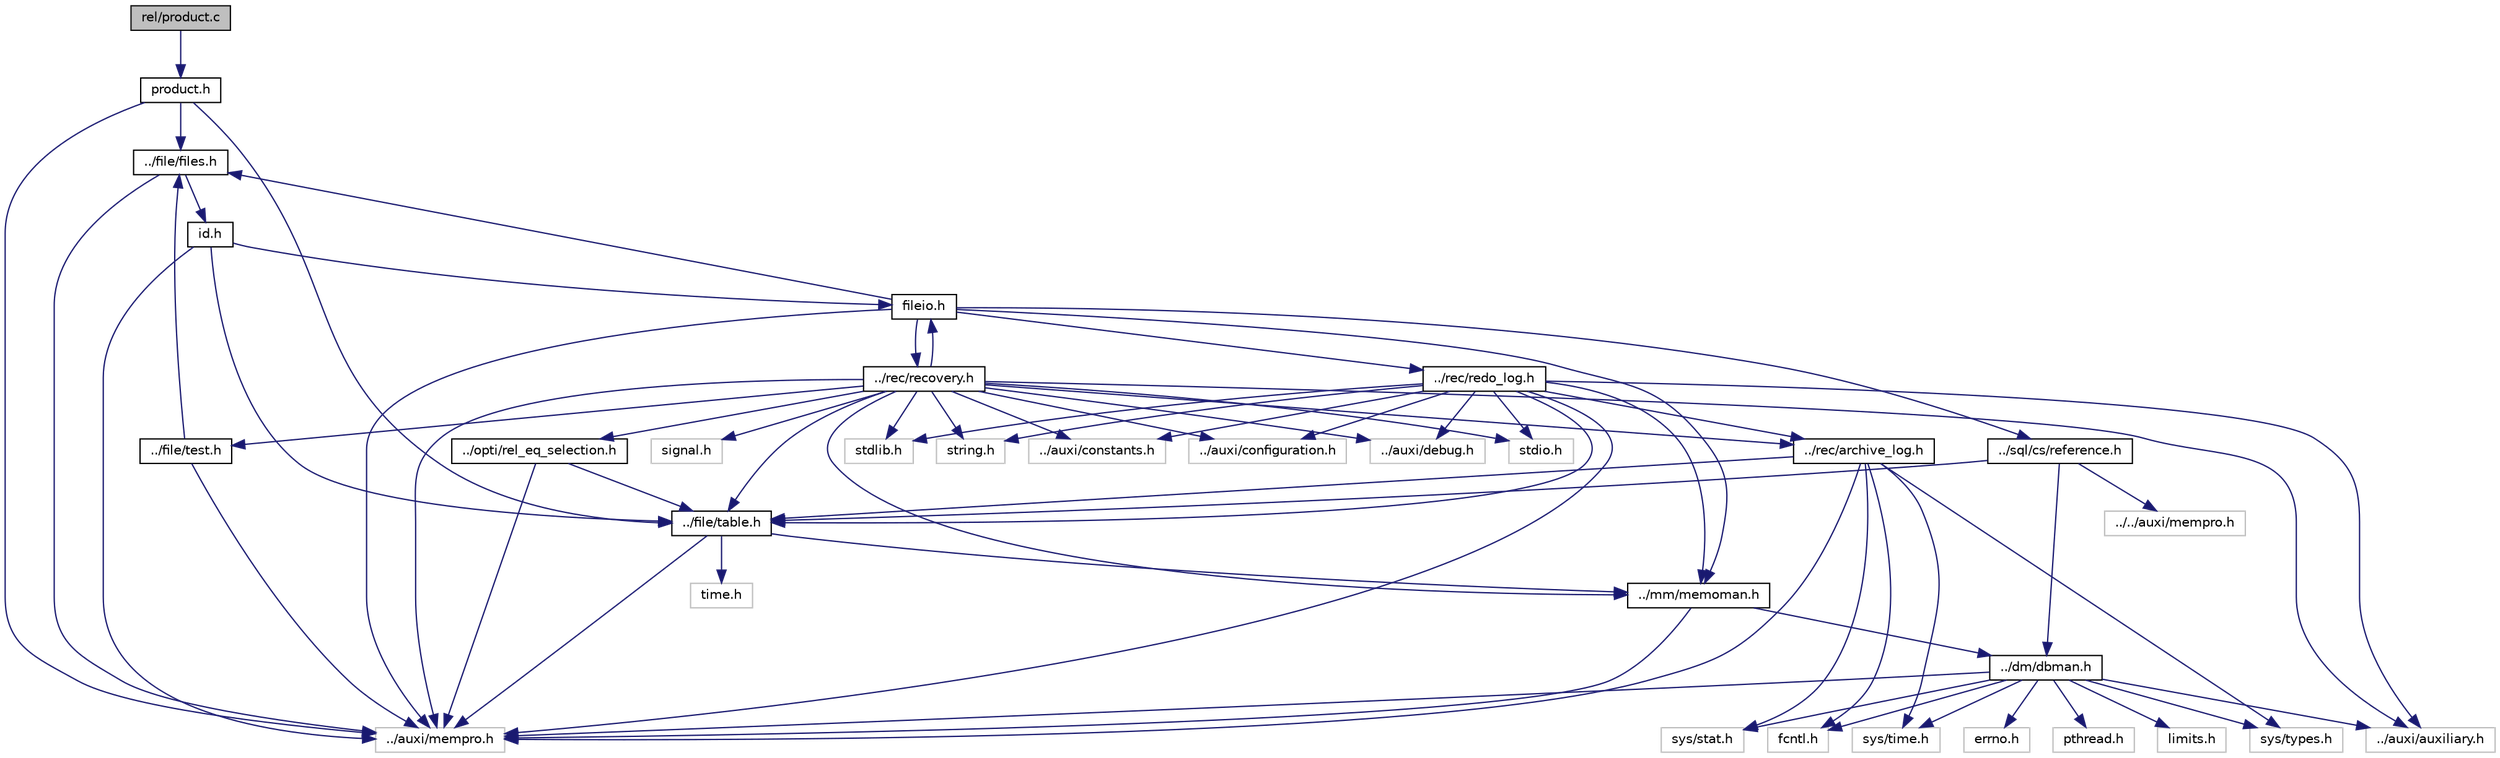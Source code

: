 digraph "rel/product.c"
{
  bgcolor="transparent";
  edge [fontname="Helvetica",fontsize="10",labelfontname="Helvetica",labelfontsize="10"];
  node [fontname="Helvetica",fontsize="10",shape=record];
  Node1 [label="rel/product.c",height=0.2,width=0.4,color="black", fillcolor="grey75", style="filled" fontcolor="black"];
  Node1 -> Node2 [color="midnightblue",fontsize="10",style="solid"];
  Node2 [label="product.h",height=0.2,width=0.4,color="black",URL="$product_8h.html"];
  Node2 -> Node3 [color="midnightblue",fontsize="10",style="solid"];
  Node3 [label="../file/table.h",height=0.2,width=0.4,color="black",URL="$table_8h.html"];
  Node3 -> Node4 [color="midnightblue",fontsize="10",style="solid"];
  Node4 [label="../mm/memoman.h",height=0.2,width=0.4,color="black",URL="$memoman_8h.html"];
  Node4 -> Node5 [color="midnightblue",fontsize="10",style="solid"];
  Node5 [label="../dm/dbman.h",height=0.2,width=0.4,color="black",URL="$dbman_8h.html"];
  Node5 -> Node6 [color="midnightblue",fontsize="10",style="solid"];
  Node6 [label="../auxi/auxiliary.h",height=0.2,width=0.4,color="grey75"];
  Node5 -> Node7 [color="midnightblue",fontsize="10",style="solid"];
  Node7 [label="errno.h",height=0.2,width=0.4,color="grey75"];
  Node5 -> Node8 [color="midnightblue",fontsize="10",style="solid"];
  Node8 [label="pthread.h",height=0.2,width=0.4,color="grey75"];
  Node5 -> Node9 [color="midnightblue",fontsize="10",style="solid"];
  Node9 [label="sys/time.h",height=0.2,width=0.4,color="grey75"];
  Node5 -> Node10 [color="midnightblue",fontsize="10",style="solid"];
  Node10 [label="sys/types.h",height=0.2,width=0.4,color="grey75"];
  Node5 -> Node11 [color="midnightblue",fontsize="10",style="solid"];
  Node11 [label="sys/stat.h",height=0.2,width=0.4,color="grey75"];
  Node5 -> Node12 [color="midnightblue",fontsize="10",style="solid"];
  Node12 [label="fcntl.h",height=0.2,width=0.4,color="grey75"];
  Node5 -> Node13 [color="midnightblue",fontsize="10",style="solid"];
  Node13 [label="../auxi/mempro.h",height=0.2,width=0.4,color="grey75"];
  Node5 -> Node14 [color="midnightblue",fontsize="10",style="solid"];
  Node14 [label="limits.h",height=0.2,width=0.4,color="grey75"];
  Node4 -> Node13 [color="midnightblue",fontsize="10",style="solid"];
  Node3 -> Node13 [color="midnightblue",fontsize="10",style="solid"];
  Node3 -> Node15 [color="midnightblue",fontsize="10",style="solid"];
  Node15 [label="time.h",height=0.2,width=0.4,color="grey75"];
  Node2 -> Node16 [color="midnightblue",fontsize="10",style="solid"];
  Node16 [label="../file/files.h",height=0.2,width=0.4,color="black",URL="$files_8h.html"];
  Node16 -> Node17 [color="midnightblue",fontsize="10",style="solid"];
  Node17 [label="id.h",height=0.2,width=0.4,color="black",URL="$id_8h.html"];
  Node17 -> Node3 [color="midnightblue",fontsize="10",style="solid"];
  Node17 -> Node18 [color="midnightblue",fontsize="10",style="solid"];
  Node18 [label="fileio.h",height=0.2,width=0.4,color="black",URL="$fileio_8h.html"];
  Node18 -> Node19 [color="midnightblue",fontsize="10",style="solid"];
  Node19 [label="../sql/cs/reference.h",height=0.2,width=0.4,color="black",URL="$reference_8h.html"];
  Node19 -> Node5 [color="midnightblue",fontsize="10",style="solid"];
  Node19 -> Node3 [color="midnightblue",fontsize="10",style="solid"];
  Node19 -> Node20 [color="midnightblue",fontsize="10",style="solid"];
  Node20 [label="../../auxi/mempro.h",height=0.2,width=0.4,color="grey75"];
  Node18 -> Node4 [color="midnightblue",fontsize="10",style="solid"];
  Node18 -> Node21 [color="midnightblue",fontsize="10",style="solid"];
  Node21 [label="../rec/recovery.h",height=0.2,width=0.4,color="black",URL="$recovery_8h_source.html"];
  Node21 -> Node6 [color="midnightblue",fontsize="10",style="solid"];
  Node21 -> Node4 [color="midnightblue",fontsize="10",style="solid"];
  Node21 -> Node22 [color="midnightblue",fontsize="10",style="solid"];
  Node22 [label="../auxi/constants.h",height=0.2,width=0.4,color="grey75"];
  Node21 -> Node23 [color="midnightblue",fontsize="10",style="solid"];
  Node23 [label="../auxi/configuration.h",height=0.2,width=0.4,color="grey75"];
  Node21 -> Node24 [color="midnightblue",fontsize="10",style="solid"];
  Node24 [label="../auxi/debug.h",height=0.2,width=0.4,color="grey75"];
  Node21 -> Node25 [color="midnightblue",fontsize="10",style="solid"];
  Node25 [label="../rec/archive_log.h",height=0.2,width=0.4,color="black",URL="$archive__log_8h.html"];
  Node25 -> Node3 [color="midnightblue",fontsize="10",style="solid"];
  Node25 -> Node9 [color="midnightblue",fontsize="10",style="solid"];
  Node25 -> Node10 [color="midnightblue",fontsize="10",style="solid"];
  Node25 -> Node11 [color="midnightblue",fontsize="10",style="solid"];
  Node25 -> Node12 [color="midnightblue",fontsize="10",style="solid"];
  Node25 -> Node13 [color="midnightblue",fontsize="10",style="solid"];
  Node21 -> Node3 [color="midnightblue",fontsize="10",style="solid"];
  Node21 -> Node18 [color="midnightblue",fontsize="10",style="solid"];
  Node21 -> Node26 [color="midnightblue",fontsize="10",style="solid"];
  Node26 [label="../file/test.h",height=0.2,width=0.4,color="black",URL="$test_8h.html"];
  Node26 -> Node16 [color="midnightblue",fontsize="10",style="solid"];
  Node26 -> Node13 [color="midnightblue",fontsize="10",style="solid"];
  Node21 -> Node27 [color="midnightblue",fontsize="10",style="solid"];
  Node27 [label="../opti/rel_eq_selection.h",height=0.2,width=0.4,color="black",URL="$rel__eq__selection_8h.html"];
  Node27 -> Node3 [color="midnightblue",fontsize="10",style="solid"];
  Node27 -> Node13 [color="midnightblue",fontsize="10",style="solid"];
  Node21 -> Node13 [color="midnightblue",fontsize="10",style="solid"];
  Node21 -> Node28 [color="midnightblue",fontsize="10",style="solid"];
  Node28 [label="stdio.h",height=0.2,width=0.4,color="grey75"];
  Node21 -> Node29 [color="midnightblue",fontsize="10",style="solid"];
  Node29 [label="stdlib.h",height=0.2,width=0.4,color="grey75"];
  Node21 -> Node30 [color="midnightblue",fontsize="10",style="solid"];
  Node30 [label="string.h",height=0.2,width=0.4,color="grey75"];
  Node21 -> Node31 [color="midnightblue",fontsize="10",style="solid"];
  Node31 [label="signal.h",height=0.2,width=0.4,color="grey75"];
  Node18 -> Node32 [color="midnightblue",fontsize="10",style="solid"];
  Node32 [label="../rec/redo_log.h",height=0.2,width=0.4,color="black",URL="$redo__log_8h_source.html"];
  Node32 -> Node6 [color="midnightblue",fontsize="10",style="solid"];
  Node32 -> Node4 [color="midnightblue",fontsize="10",style="solid"];
  Node32 -> Node22 [color="midnightblue",fontsize="10",style="solid"];
  Node32 -> Node23 [color="midnightblue",fontsize="10",style="solid"];
  Node32 -> Node24 [color="midnightblue",fontsize="10",style="solid"];
  Node32 -> Node25 [color="midnightblue",fontsize="10",style="solid"];
  Node32 -> Node3 [color="midnightblue",fontsize="10",style="solid"];
  Node32 -> Node13 [color="midnightblue",fontsize="10",style="solid"];
  Node32 -> Node28 [color="midnightblue",fontsize="10",style="solid"];
  Node32 -> Node29 [color="midnightblue",fontsize="10",style="solid"];
  Node32 -> Node30 [color="midnightblue",fontsize="10",style="solid"];
  Node18 -> Node16 [color="midnightblue",fontsize="10",style="solid"];
  Node18 -> Node13 [color="midnightblue",fontsize="10",style="solid"];
  Node17 -> Node13 [color="midnightblue",fontsize="10",style="solid"];
  Node16 -> Node13 [color="midnightblue",fontsize="10",style="solid"];
  Node2 -> Node13 [color="midnightblue",fontsize="10",style="solid"];
}
